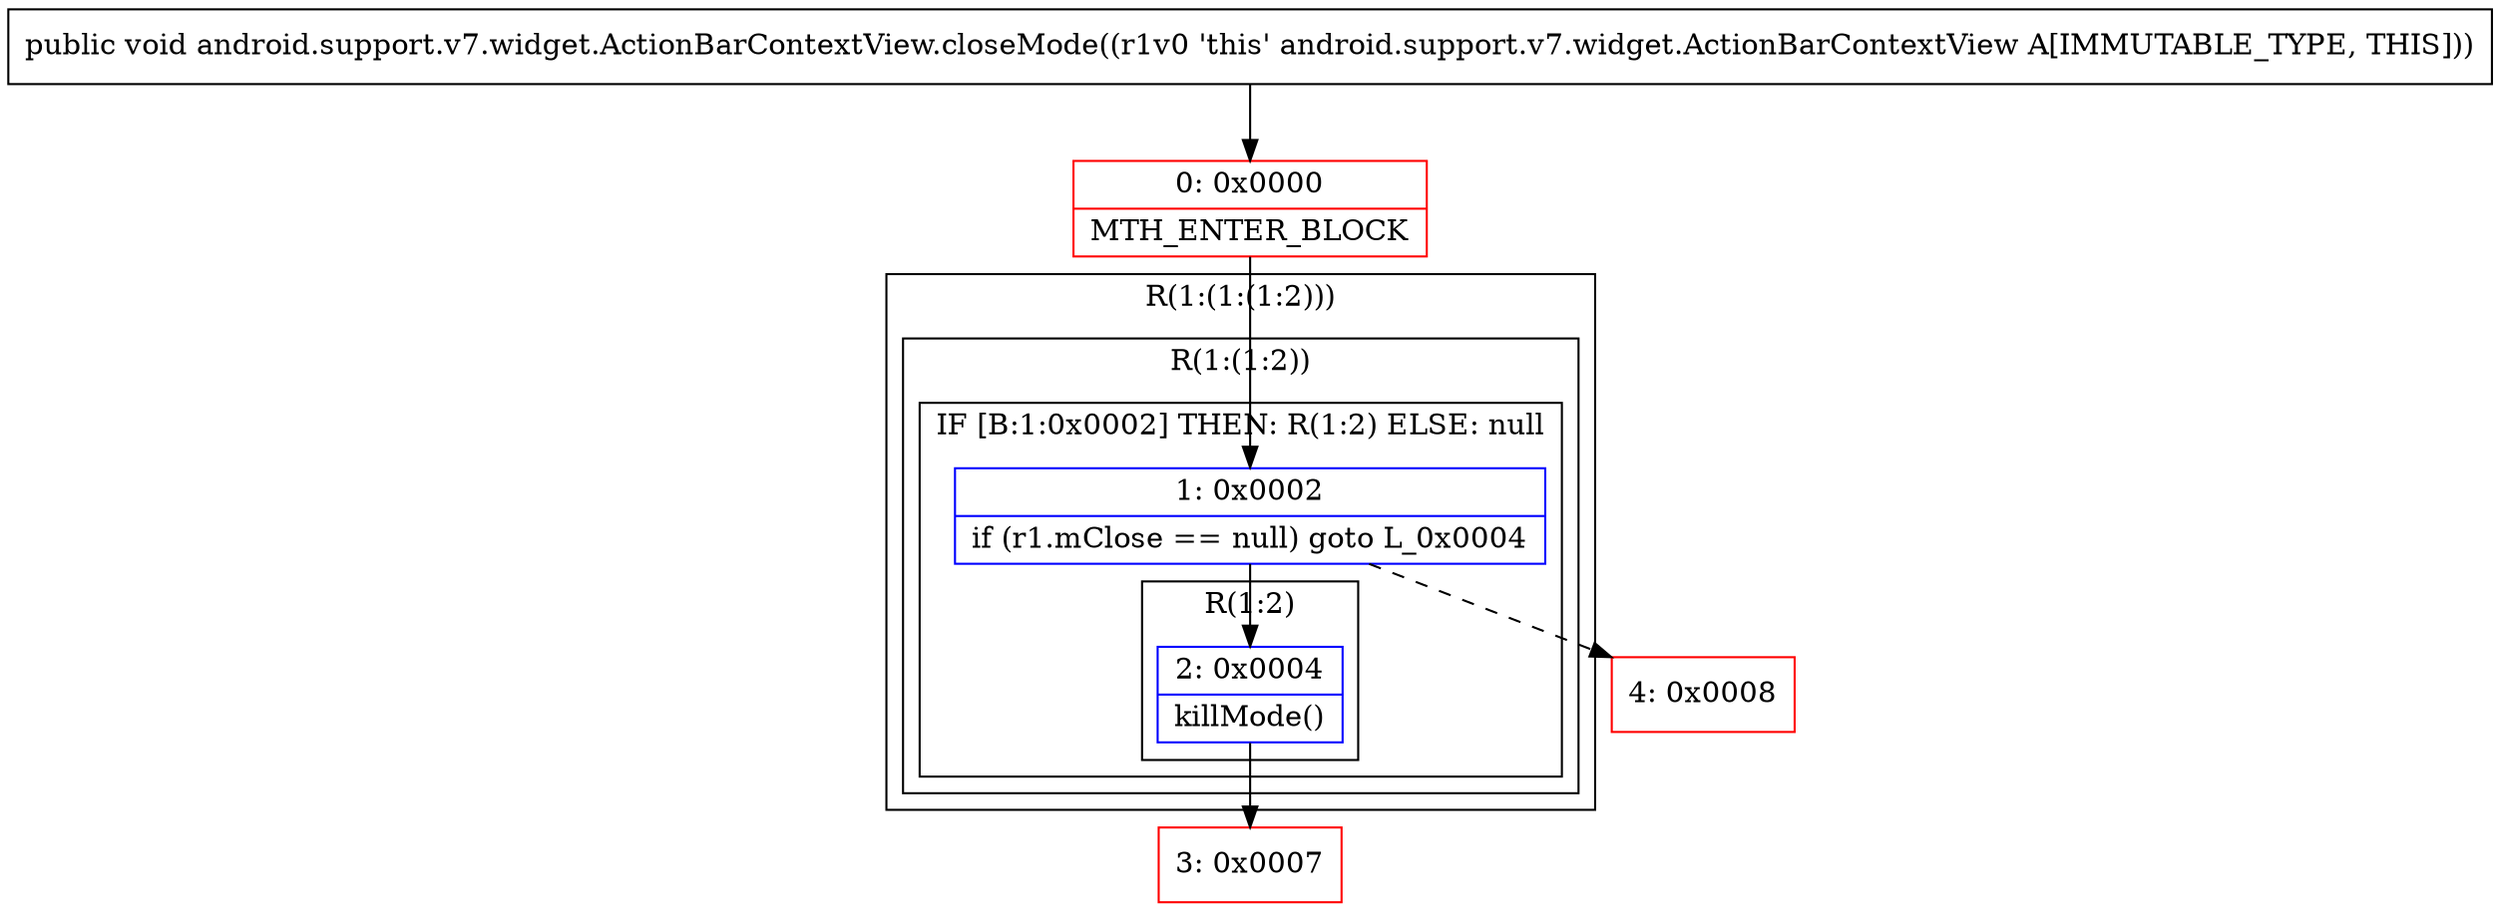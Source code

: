 digraph "CFG forandroid.support.v7.widget.ActionBarContextView.closeMode()V" {
subgraph cluster_Region_1315056392 {
label = "R(1:(1:(1:2)))";
node [shape=record,color=blue];
subgraph cluster_Region_590971539 {
label = "R(1:(1:2))";
node [shape=record,color=blue];
subgraph cluster_IfRegion_1996300303 {
label = "IF [B:1:0x0002] THEN: R(1:2) ELSE: null";
node [shape=record,color=blue];
Node_1 [shape=record,label="{1\:\ 0x0002|if (r1.mClose == null) goto L_0x0004\l}"];
subgraph cluster_Region_457461930 {
label = "R(1:2)";
node [shape=record,color=blue];
Node_2 [shape=record,label="{2\:\ 0x0004|killMode()\l}"];
}
}
}
}
Node_0 [shape=record,color=red,label="{0\:\ 0x0000|MTH_ENTER_BLOCK\l}"];
Node_3 [shape=record,color=red,label="{3\:\ 0x0007}"];
Node_4 [shape=record,color=red,label="{4\:\ 0x0008}"];
MethodNode[shape=record,label="{public void android.support.v7.widget.ActionBarContextView.closeMode((r1v0 'this' android.support.v7.widget.ActionBarContextView A[IMMUTABLE_TYPE, THIS])) }"];
MethodNode -> Node_0;
Node_1 -> Node_2;
Node_1 -> Node_4[style=dashed];
Node_2 -> Node_3;
Node_0 -> Node_1;
}

